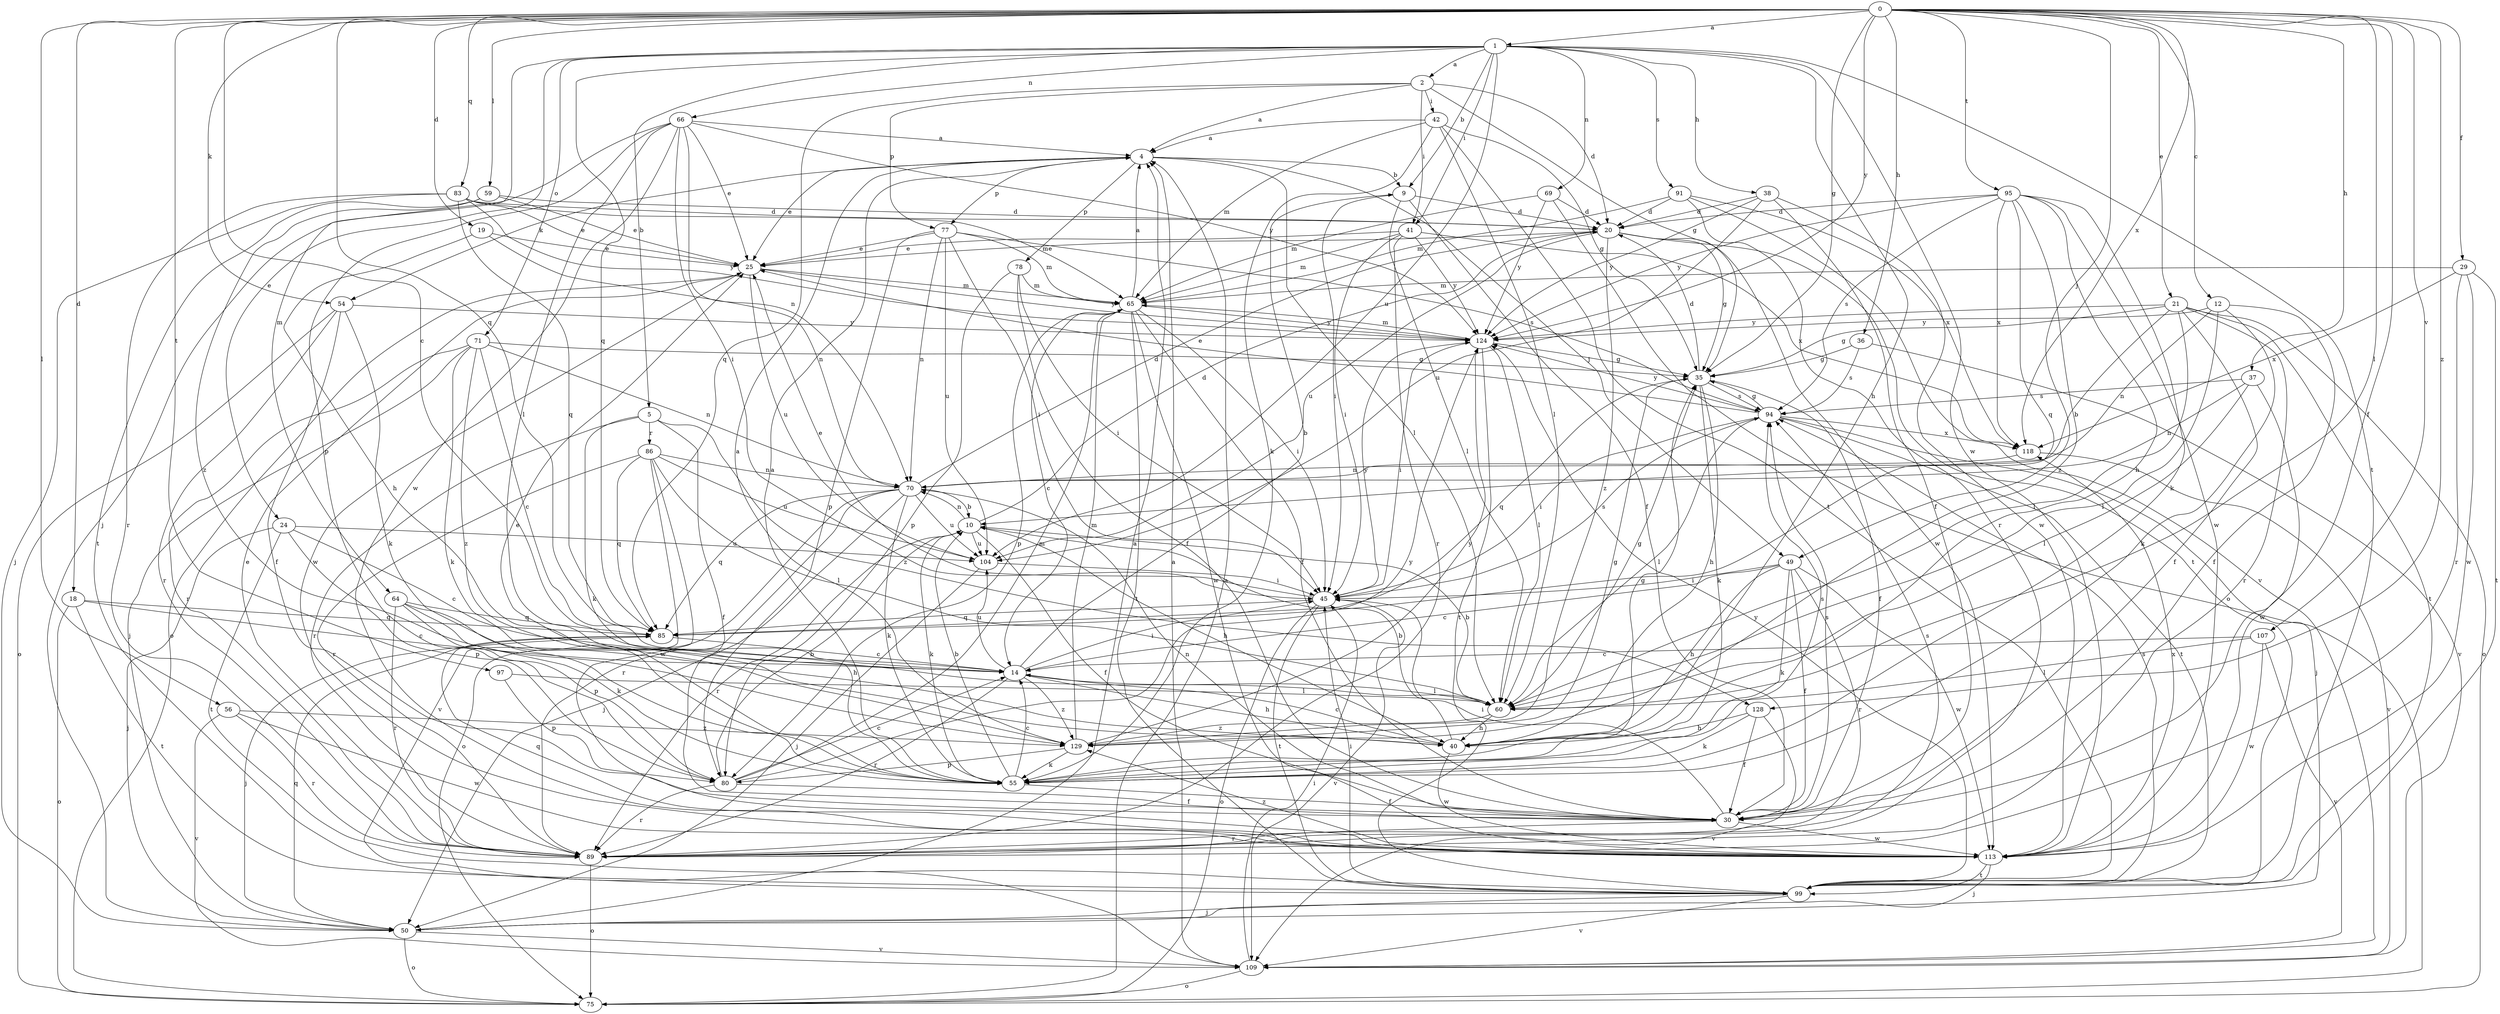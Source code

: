 strict digraph  {
0;
1;
2;
4;
5;
9;
10;
12;
14;
18;
19;
20;
21;
24;
25;
29;
30;
35;
36;
37;
38;
40;
41;
42;
45;
49;
50;
54;
55;
56;
59;
60;
64;
65;
66;
69;
70;
71;
75;
77;
78;
80;
83;
85;
86;
89;
91;
94;
95;
97;
99;
104;
107;
109;
113;
118;
124;
128;
129;
0 -> 1  [label=a];
0 -> 12  [label=c];
0 -> 14  [label=c];
0 -> 18  [label=d];
0 -> 19  [label=d];
0 -> 21  [label=e];
0 -> 29  [label=f];
0 -> 30  [label=f];
0 -> 35  [label=g];
0 -> 36  [label=h];
0 -> 37  [label=h];
0 -> 49  [label=j];
0 -> 54  [label=k];
0 -> 56  [label=l];
0 -> 59  [label=l];
0 -> 60  [label=l];
0 -> 83  [label=q];
0 -> 85  [label=q];
0 -> 95  [label=t];
0 -> 97  [label=t];
0 -> 107  [label=v];
0 -> 118  [label=x];
0 -> 124  [label=y];
0 -> 128  [label=z];
1 -> 2  [label=a];
1 -> 5  [label=b];
1 -> 9  [label=b];
1 -> 24  [label=e];
1 -> 38  [label=h];
1 -> 40  [label=h];
1 -> 41  [label=i];
1 -> 64  [label=m];
1 -> 66  [label=n];
1 -> 69  [label=n];
1 -> 71  [label=o];
1 -> 85  [label=q];
1 -> 91  [label=s];
1 -> 99  [label=t];
1 -> 104  [label=u];
1 -> 113  [label=w];
2 -> 4  [label=a];
2 -> 20  [label=d];
2 -> 35  [label=g];
2 -> 41  [label=i];
2 -> 42  [label=i];
2 -> 77  [label=p];
2 -> 85  [label=q];
4 -> 9  [label=b];
4 -> 25  [label=e];
4 -> 49  [label=j];
4 -> 54  [label=k];
4 -> 60  [label=l];
4 -> 77  [label=p];
4 -> 78  [label=p];
5 -> 30  [label=f];
5 -> 55  [label=k];
5 -> 86  [label=r];
5 -> 89  [label=r];
5 -> 128  [label=z];
9 -> 20  [label=d];
9 -> 30  [label=f];
9 -> 45  [label=i];
9 -> 60  [label=l];
10 -> 20  [label=d];
10 -> 30  [label=f];
10 -> 40  [label=h];
10 -> 55  [label=k];
10 -> 70  [label=n];
10 -> 89  [label=r];
10 -> 104  [label=u];
12 -> 30  [label=f];
12 -> 55  [label=k];
12 -> 60  [label=l];
12 -> 70  [label=n];
12 -> 124  [label=y];
14 -> 9  [label=b];
14 -> 40  [label=h];
14 -> 45  [label=i];
14 -> 60  [label=l];
14 -> 89  [label=r];
14 -> 104  [label=u];
14 -> 129  [label=z];
18 -> 14  [label=c];
18 -> 75  [label=o];
18 -> 85  [label=q];
18 -> 99  [label=t];
19 -> 25  [label=e];
19 -> 40  [label=h];
19 -> 70  [label=n];
20 -> 25  [label=e];
20 -> 35  [label=g];
20 -> 99  [label=t];
20 -> 104  [label=u];
20 -> 113  [label=w];
20 -> 129  [label=z];
21 -> 10  [label=b];
21 -> 30  [label=f];
21 -> 35  [label=g];
21 -> 60  [label=l];
21 -> 75  [label=o];
21 -> 89  [label=r];
21 -> 99  [label=t];
21 -> 124  [label=y];
24 -> 14  [label=c];
24 -> 50  [label=j];
24 -> 80  [label=p];
24 -> 99  [label=t];
24 -> 104  [label=u];
25 -> 65  [label=m];
25 -> 75  [label=o];
25 -> 104  [label=u];
25 -> 113  [label=w];
25 -> 124  [label=y];
29 -> 65  [label=m];
29 -> 89  [label=r];
29 -> 99  [label=t];
29 -> 113  [label=w];
29 -> 118  [label=x];
30 -> 45  [label=i];
30 -> 70  [label=n];
30 -> 89  [label=r];
30 -> 94  [label=s];
30 -> 113  [label=w];
35 -> 20  [label=d];
35 -> 30  [label=f];
35 -> 40  [label=h];
35 -> 55  [label=k];
35 -> 85  [label=q];
35 -> 94  [label=s];
36 -> 35  [label=g];
36 -> 94  [label=s];
36 -> 109  [label=v];
37 -> 60  [label=l];
37 -> 70  [label=n];
37 -> 94  [label=s];
37 -> 113  [label=w];
38 -> 20  [label=d];
38 -> 30  [label=f];
38 -> 104  [label=u];
38 -> 113  [label=w];
38 -> 124  [label=y];
40 -> 10  [label=b];
40 -> 14  [label=c];
40 -> 113  [label=w];
41 -> 25  [label=e];
41 -> 45  [label=i];
41 -> 65  [label=m];
41 -> 89  [label=r];
41 -> 118  [label=x];
41 -> 124  [label=y];
42 -> 4  [label=a];
42 -> 35  [label=g];
42 -> 55  [label=k];
42 -> 60  [label=l];
42 -> 65  [label=m];
42 -> 99  [label=t];
45 -> 25  [label=e];
45 -> 75  [label=o];
45 -> 85  [label=q];
45 -> 94  [label=s];
45 -> 99  [label=t];
45 -> 109  [label=v];
45 -> 124  [label=y];
49 -> 14  [label=c];
49 -> 30  [label=f];
49 -> 40  [label=h];
49 -> 45  [label=i];
49 -> 55  [label=k];
49 -> 89  [label=r];
49 -> 113  [label=w];
50 -> 4  [label=a];
50 -> 75  [label=o];
50 -> 85  [label=q];
50 -> 109  [label=v];
54 -> 30  [label=f];
54 -> 55  [label=k];
54 -> 75  [label=o];
54 -> 89  [label=r];
54 -> 124  [label=y];
55 -> 4  [label=a];
55 -> 10  [label=b];
55 -> 14  [label=c];
55 -> 25  [label=e];
55 -> 30  [label=f];
55 -> 35  [label=g];
55 -> 94  [label=s];
56 -> 89  [label=r];
56 -> 109  [label=v];
56 -> 113  [label=w];
56 -> 129  [label=z];
59 -> 20  [label=d];
59 -> 25  [label=e];
59 -> 99  [label=t];
59 -> 129  [label=z];
60 -> 10  [label=b];
60 -> 35  [label=g];
60 -> 40  [label=h];
60 -> 129  [label=z];
64 -> 40  [label=h];
64 -> 55  [label=k];
64 -> 80  [label=p];
64 -> 85  [label=q];
64 -> 89  [label=r];
65 -> 4  [label=a];
65 -> 14  [label=c];
65 -> 30  [label=f];
65 -> 45  [label=i];
65 -> 80  [label=p];
65 -> 99  [label=t];
65 -> 113  [label=w];
65 -> 124  [label=y];
66 -> 4  [label=a];
66 -> 25  [label=e];
66 -> 45  [label=i];
66 -> 50  [label=j];
66 -> 60  [label=l];
66 -> 70  [label=n];
66 -> 80  [label=p];
66 -> 113  [label=w];
66 -> 124  [label=y];
69 -> 20  [label=d];
69 -> 65  [label=m];
69 -> 75  [label=o];
69 -> 124  [label=y];
70 -> 10  [label=b];
70 -> 20  [label=d];
70 -> 50  [label=j];
70 -> 55  [label=k];
70 -> 75  [label=o];
70 -> 85  [label=q];
70 -> 89  [label=r];
70 -> 104  [label=u];
71 -> 14  [label=c];
71 -> 35  [label=g];
71 -> 50  [label=j];
71 -> 55  [label=k];
71 -> 70  [label=n];
71 -> 89  [label=r];
71 -> 129  [label=z];
75 -> 4  [label=a];
77 -> 25  [label=e];
77 -> 45  [label=i];
77 -> 65  [label=m];
77 -> 70  [label=n];
77 -> 80  [label=p];
77 -> 94  [label=s];
77 -> 104  [label=u];
78 -> 30  [label=f];
78 -> 45  [label=i];
78 -> 65  [label=m];
78 -> 80  [label=p];
80 -> 10  [label=b];
80 -> 14  [label=c];
80 -> 30  [label=f];
80 -> 65  [label=m];
80 -> 89  [label=r];
80 -> 124  [label=y];
83 -> 20  [label=d];
83 -> 25  [label=e];
83 -> 50  [label=j];
83 -> 65  [label=m];
83 -> 85  [label=q];
83 -> 89  [label=r];
83 -> 124  [label=y];
85 -> 14  [label=c];
85 -> 50  [label=j];
86 -> 60  [label=l];
86 -> 70  [label=n];
86 -> 85  [label=q];
86 -> 89  [label=r];
86 -> 104  [label=u];
86 -> 109  [label=v];
86 -> 113  [label=w];
89 -> 25  [label=e];
89 -> 75  [label=o];
89 -> 94  [label=s];
91 -> 20  [label=d];
91 -> 65  [label=m];
91 -> 89  [label=r];
91 -> 109  [label=v];
91 -> 118  [label=x];
94 -> 25  [label=e];
94 -> 35  [label=g];
94 -> 45  [label=i];
94 -> 50  [label=j];
94 -> 60  [label=l];
94 -> 99  [label=t];
94 -> 118  [label=x];
94 -> 124  [label=y];
95 -> 20  [label=d];
95 -> 40  [label=h];
95 -> 55  [label=k];
95 -> 85  [label=q];
95 -> 94  [label=s];
95 -> 113  [label=w];
95 -> 118  [label=x];
95 -> 124  [label=y];
95 -> 129  [label=z];
97 -> 60  [label=l];
97 -> 80  [label=p];
99 -> 45  [label=i];
99 -> 50  [label=j];
99 -> 94  [label=s];
99 -> 109  [label=v];
99 -> 124  [label=y];
104 -> 45  [label=i];
104 -> 50  [label=j];
107 -> 14  [label=c];
107 -> 60  [label=l];
107 -> 109  [label=v];
107 -> 113  [label=w];
109 -> 4  [label=a];
109 -> 45  [label=i];
109 -> 75  [label=o];
113 -> 50  [label=j];
113 -> 85  [label=q];
113 -> 99  [label=t];
113 -> 118  [label=x];
113 -> 129  [label=z];
118 -> 70  [label=n];
118 -> 109  [label=v];
124 -> 35  [label=g];
124 -> 45  [label=i];
124 -> 60  [label=l];
124 -> 65  [label=m];
124 -> 99  [label=t];
128 -> 30  [label=f];
128 -> 40  [label=h];
128 -> 55  [label=k];
128 -> 109  [label=v];
129 -> 4  [label=a];
129 -> 35  [label=g];
129 -> 55  [label=k];
129 -> 65  [label=m];
129 -> 80  [label=p];
129 -> 124  [label=y];
}
